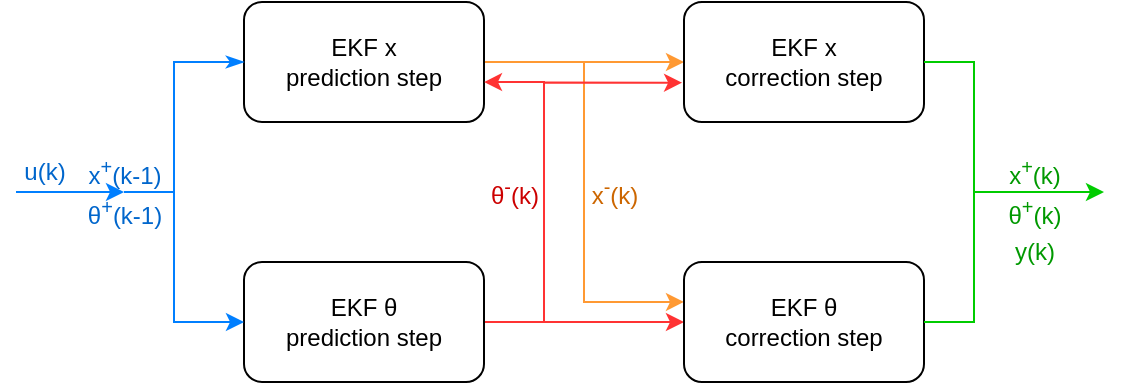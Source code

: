<mxfile version="26.2.14">
  <diagram id="C5RBs43oDa-KdzZeNtuy" name="Page-1">
    <mxGraphModel dx="778" dy="540" grid="1" gridSize="10" guides="1" tooltips="1" connect="1" arrows="1" fold="1" page="1" pageScale="1" pageWidth="827" pageHeight="1169" math="0" shadow="0">
      <root>
        <mxCell id="WIyWlLk6GJQsqaUBKTNV-0" />
        <mxCell id="WIyWlLk6GJQsqaUBKTNV-1" parent="WIyWlLk6GJQsqaUBKTNV-0" />
        <mxCell id="Gem_tT-EbzgTew3gCTa0-18" style="edgeStyle=orthogonalEdgeStyle;rounded=0;orthogonalLoop=1;jettySize=auto;html=1;entryX=0;entryY=0.333;entryDx=0;entryDy=0;entryPerimeter=0;strokeColor=light-dark(#FF9933,#FF9933);" edge="1" parent="WIyWlLk6GJQsqaUBKTNV-1" source="Gem_tT-EbzgTew3gCTa0-0" target="Gem_tT-EbzgTew3gCTa0-3">
          <mxGeometry relative="1" as="geometry">
            <mxPoint x="500" y="220" as="targetPoint" />
            <Array as="points">
              <mxPoint x="440" y="100" />
              <mxPoint x="440" y="220" />
            </Array>
          </mxGeometry>
        </mxCell>
        <mxCell id="Gem_tT-EbzgTew3gCTa0-21" style="edgeStyle=orthogonalEdgeStyle;rounded=0;orthogonalLoop=1;jettySize=auto;html=1;entryX=0;entryY=0.5;entryDx=0;entryDy=0;strokeColor=light-dark(#FF9933,#FF9933);" edge="1" parent="WIyWlLk6GJQsqaUBKTNV-1" source="Gem_tT-EbzgTew3gCTa0-0" target="Gem_tT-EbzgTew3gCTa0-2">
          <mxGeometry relative="1" as="geometry" />
        </mxCell>
        <mxCell id="Gem_tT-EbzgTew3gCTa0-0" value="EKF x &lt;br&gt;prediction step" style="rounded=1;whiteSpace=wrap;html=1;" vertex="1" parent="WIyWlLk6GJQsqaUBKTNV-1">
          <mxGeometry x="270" y="70" width="120" height="60" as="geometry" />
        </mxCell>
        <mxCell id="Gem_tT-EbzgTew3gCTa0-20" style="edgeStyle=orthogonalEdgeStyle;rounded=0;orthogonalLoop=1;jettySize=auto;html=1;entryX=0;entryY=0.5;entryDx=0;entryDy=0;strokeColor=light-dark(#FF3333,#FFFF33);fontColor=light-dark(#000000,#FF33FF);labelBackgroundColor=none;" edge="1" parent="WIyWlLk6GJQsqaUBKTNV-1" source="Gem_tT-EbzgTew3gCTa0-1" target="Gem_tT-EbzgTew3gCTa0-3">
          <mxGeometry relative="1" as="geometry">
            <Array as="points">
              <mxPoint x="410" y="230" />
              <mxPoint x="410" y="230" />
            </Array>
          </mxGeometry>
        </mxCell>
        <mxCell id="Gem_tT-EbzgTew3gCTa0-1" value="EKF θ &lt;br&gt;prediction step" style="rounded=1;whiteSpace=wrap;html=1;" vertex="1" parent="WIyWlLk6GJQsqaUBKTNV-1">
          <mxGeometry x="270" y="200" width="120" height="60" as="geometry" />
        </mxCell>
        <mxCell id="Gem_tT-EbzgTew3gCTa0-2" value="EKF x &lt;br&gt;correction step" style="rounded=1;whiteSpace=wrap;html=1;" vertex="1" parent="WIyWlLk6GJQsqaUBKTNV-1">
          <mxGeometry x="490" y="70" width="120" height="60" as="geometry" />
        </mxCell>
        <mxCell id="Gem_tT-EbzgTew3gCTa0-3" value="EKF θ &lt;br&gt;correction step" style="rounded=1;whiteSpace=wrap;html=1;" vertex="1" parent="WIyWlLk6GJQsqaUBKTNV-1">
          <mxGeometry x="490" y="200" width="120" height="60" as="geometry" />
        </mxCell>
        <mxCell id="Gem_tT-EbzgTew3gCTa0-37" style="edgeStyle=orthogonalEdgeStyle;rounded=0;orthogonalLoop=1;jettySize=auto;html=1;entryX=-0.008;entryY=0.672;entryDx=0;entryDy=0;entryPerimeter=0;strokeColor=light-dark(#FF3333,#FFFF33);fontColor=none;labelBackgroundColor=none;noLabel=1;" edge="1" parent="WIyWlLk6GJQsqaUBKTNV-1" target="Gem_tT-EbzgTew3gCTa0-2">
          <mxGeometry relative="1" as="geometry">
            <mxPoint x="415" y="110" as="targetPoint" />
            <mxPoint x="420" y="230" as="sourcePoint" />
            <Array as="points">
              <mxPoint x="420" y="110" />
            </Array>
          </mxGeometry>
        </mxCell>
        <mxCell id="Gem_tT-EbzgTew3gCTa0-12" style="edgeStyle=orthogonalEdgeStyle;rounded=0;orthogonalLoop=1;jettySize=auto;html=1;endArrow=none;startFill=1;startArrow=classic;strokeColor=light-dark(#007FFF,#007FFF);" edge="1" parent="WIyWlLk6GJQsqaUBKTNV-1" source="Gem_tT-EbzgTew3gCTa0-10">
          <mxGeometry relative="1" as="geometry">
            <mxPoint x="156" y="165" as="targetPoint" />
          </mxGeometry>
        </mxCell>
        <mxCell id="Gem_tT-EbzgTew3gCTa0-10" value="" style="strokeWidth=1;html=1;shape=mxgraph.flowchart.annotation_2;align=left;labelPosition=right;pointerEvents=1;strokeColor=light-dark(#007FFF,#007FFF);" vertex="1" parent="WIyWlLk6GJQsqaUBKTNV-1">
          <mxGeometry x="210" y="100" width="50" height="130" as="geometry" />
        </mxCell>
        <mxCell id="Gem_tT-EbzgTew3gCTa0-13" value="u(k)" style="text;html=1;align=center;verticalAlign=middle;resizable=0;points=[];autosize=1;strokeColor=none;fillColor=none;fontColor=#0066CC;" vertex="1" parent="WIyWlLk6GJQsqaUBKTNV-1">
          <mxGeometry x="150" y="140" width="40" height="30" as="geometry" />
        </mxCell>
        <mxCell id="Gem_tT-EbzgTew3gCTa0-15" style="edgeStyle=orthogonalEdgeStyle;rounded=0;orthogonalLoop=1;jettySize=auto;html=1;entryX=1;entryY=0;entryDx=0;entryDy=0;entryPerimeter=0;startArrow=classicThin;startFill=1;endArrow=none;strokeColor=light-dark(#007FFF,#007FFF);" edge="1" parent="WIyWlLk6GJQsqaUBKTNV-1" source="Gem_tT-EbzgTew3gCTa0-0" target="Gem_tT-EbzgTew3gCTa0-10">
          <mxGeometry relative="1" as="geometry">
            <Array as="points">
              <mxPoint x="260" y="100" />
              <mxPoint x="260" y="100" />
            </Array>
          </mxGeometry>
        </mxCell>
        <mxCell id="Gem_tT-EbzgTew3gCTa0-16" style="edgeStyle=orthogonalEdgeStyle;rounded=0;orthogonalLoop=1;jettySize=auto;html=1;entryX=1;entryY=1;entryDx=0;entryDy=0;entryPerimeter=0;endArrow=none;startFill=1;startArrow=classic;strokeColor=light-dark(#007FFF,#007FFF);" edge="1" parent="WIyWlLk6GJQsqaUBKTNV-1" source="Gem_tT-EbzgTew3gCTa0-1" target="Gem_tT-EbzgTew3gCTa0-10">
          <mxGeometry relative="1" as="geometry">
            <Array as="points">
              <mxPoint x="260" y="230" />
              <mxPoint x="260" y="230" />
            </Array>
          </mxGeometry>
        </mxCell>
        <mxCell id="Gem_tT-EbzgTew3gCTa0-25" style="edgeStyle=orthogonalEdgeStyle;rounded=0;orthogonalLoop=1;jettySize=auto;html=1;strokeColor=light-dark(#00CC00,#00CC00);" edge="1" parent="WIyWlLk6GJQsqaUBKTNV-1" source="Gem_tT-EbzgTew3gCTa0-24">
          <mxGeometry relative="1" as="geometry">
            <mxPoint x="700" y="165" as="targetPoint" />
          </mxGeometry>
        </mxCell>
        <mxCell id="Gem_tT-EbzgTew3gCTa0-24" value="" style="strokeWidth=1;html=1;shape=mxgraph.flowchart.annotation_2;align=left;labelPosition=right;pointerEvents=1;rotation=180;strokeColor=light-dark(#00CC00,#00CC00);" vertex="1" parent="WIyWlLk6GJQsqaUBKTNV-1">
          <mxGeometry x="610" y="100" width="50" height="130" as="geometry" />
        </mxCell>
        <mxCell id="Gem_tT-EbzgTew3gCTa0-29" value="x&lt;sup&gt;-&lt;/sup&gt;(k)" style="text;html=1;align=center;verticalAlign=middle;resizable=0;points=[];autosize=1;strokeColor=none;fillColor=none;fontColor=light-dark(#CC6600,#FFB366);" vertex="1" parent="WIyWlLk6GJQsqaUBKTNV-1">
          <mxGeometry x="430" y="150" width="50" height="30" as="geometry" />
        </mxCell>
        <mxCell id="Gem_tT-EbzgTew3gCTa0-30" value="x&lt;sup&gt;+&lt;/sup&gt;(k)" style="text;html=1;align=center;verticalAlign=middle;resizable=0;points=[];autosize=1;strokeColor=none;fillColor=none;fontColor=light-dark(#009900,#66FF66);" vertex="1" parent="WIyWlLk6GJQsqaUBKTNV-1">
          <mxGeometry x="640" y="140" width="50" height="30" as="geometry" />
        </mxCell>
        <mxCell id="Gem_tT-EbzgTew3gCTa0-31" value="θ&lt;sup&gt;+&lt;/sup&gt;(k)" style="text;html=1;align=center;verticalAlign=middle;resizable=0;points=[];autosize=1;strokeColor=none;fillColor=none;fontColor=light-dark(#009900,#66FF66);" vertex="1" parent="WIyWlLk6GJQsqaUBKTNV-1">
          <mxGeometry x="640" y="160" width="50" height="30" as="geometry" />
        </mxCell>
        <mxCell id="Gem_tT-EbzgTew3gCTa0-34" value="θ&lt;sup&gt;+&lt;/sup&gt;(k-1)" style="text;html=1;align=center;verticalAlign=middle;resizable=0;points=[];autosize=1;strokeColor=none;fillColor=none;fontColor=#0066CC;" vertex="1" parent="WIyWlLk6GJQsqaUBKTNV-1">
          <mxGeometry x="180" y="160" width="60" height="30" as="geometry" />
        </mxCell>
        <mxCell id="Gem_tT-EbzgTew3gCTa0-35" value="x&lt;sup&gt;+&lt;/sup&gt;(k-1)" style="text;html=1;align=center;verticalAlign=middle;resizable=0;points=[];autosize=1;strokeColor=none;fillColor=none;fontColor=#0066CC;" vertex="1" parent="WIyWlLk6GJQsqaUBKTNV-1">
          <mxGeometry x="180" y="140" width="60" height="30" as="geometry" />
        </mxCell>
        <mxCell id="Gem_tT-EbzgTew3gCTa0-36" value="&lt;div&gt;y(k)&lt;/div&gt;" style="text;html=1;align=center;verticalAlign=middle;resizable=0;points=[];autosize=1;strokeColor=none;fillColor=none;fontColor=light-dark(#009900,#66FF66);" vertex="1" parent="WIyWlLk6GJQsqaUBKTNV-1">
          <mxGeometry x="645" y="180" width="40" height="30" as="geometry" />
        </mxCell>
        <mxCell id="Gem_tT-EbzgTew3gCTa0-38" value="θ&lt;sup&gt;-&lt;/sup&gt;(k)" style="text;html=1;align=center;verticalAlign=middle;resizable=0;points=[];autosize=1;strokeColor=none;fillColor=none;fontColor=light-dark(#CC0000,#FFFF99);" vertex="1" parent="WIyWlLk6GJQsqaUBKTNV-1">
          <mxGeometry x="380" y="150" width="50" height="30" as="geometry" />
        </mxCell>
        <mxCell id="Gem_tT-EbzgTew3gCTa0-40" style="edgeStyle=orthogonalEdgeStyle;rounded=0;orthogonalLoop=1;jettySize=auto;html=1;entryX=1;entryY=0.667;entryDx=0;entryDy=0;entryPerimeter=0;strokeColor=light-dark(#FF3333,#FFFF33);fontColor=none;labelBackgroundColor=none;noLabel=1;" edge="1" parent="WIyWlLk6GJQsqaUBKTNV-1" target="Gem_tT-EbzgTew3gCTa0-0">
          <mxGeometry relative="1" as="geometry">
            <mxPoint x="482" y="110" as="targetPoint" />
            <mxPoint x="413" y="230" as="sourcePoint" />
            <Array as="points">
              <mxPoint x="420" y="230" />
              <mxPoint x="420" y="110" />
            </Array>
          </mxGeometry>
        </mxCell>
      </root>
    </mxGraphModel>
  </diagram>
</mxfile>
